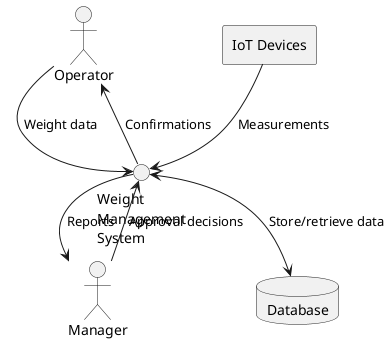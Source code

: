 @startuml Weight Management System DFD Level 0

skinparam monochrome true
skinparam shadowing false

' External entities
actor "Operator" as operator
actor "Manager" as manager
rectangle "IoT Devices" as iot

' Main process
circle "Weight\nManagement\nSystem" as WMS

' Data stores
database "Database" as db

' Data flows
operator --> WMS : Weight data
WMS --> operator : Confirmations

manager --> WMS : Approval decisions
WMS --> manager : Reports

iot --> WMS : Measurements

' Data store flows
WMS <--> db : Store/retrieve data

@enduml